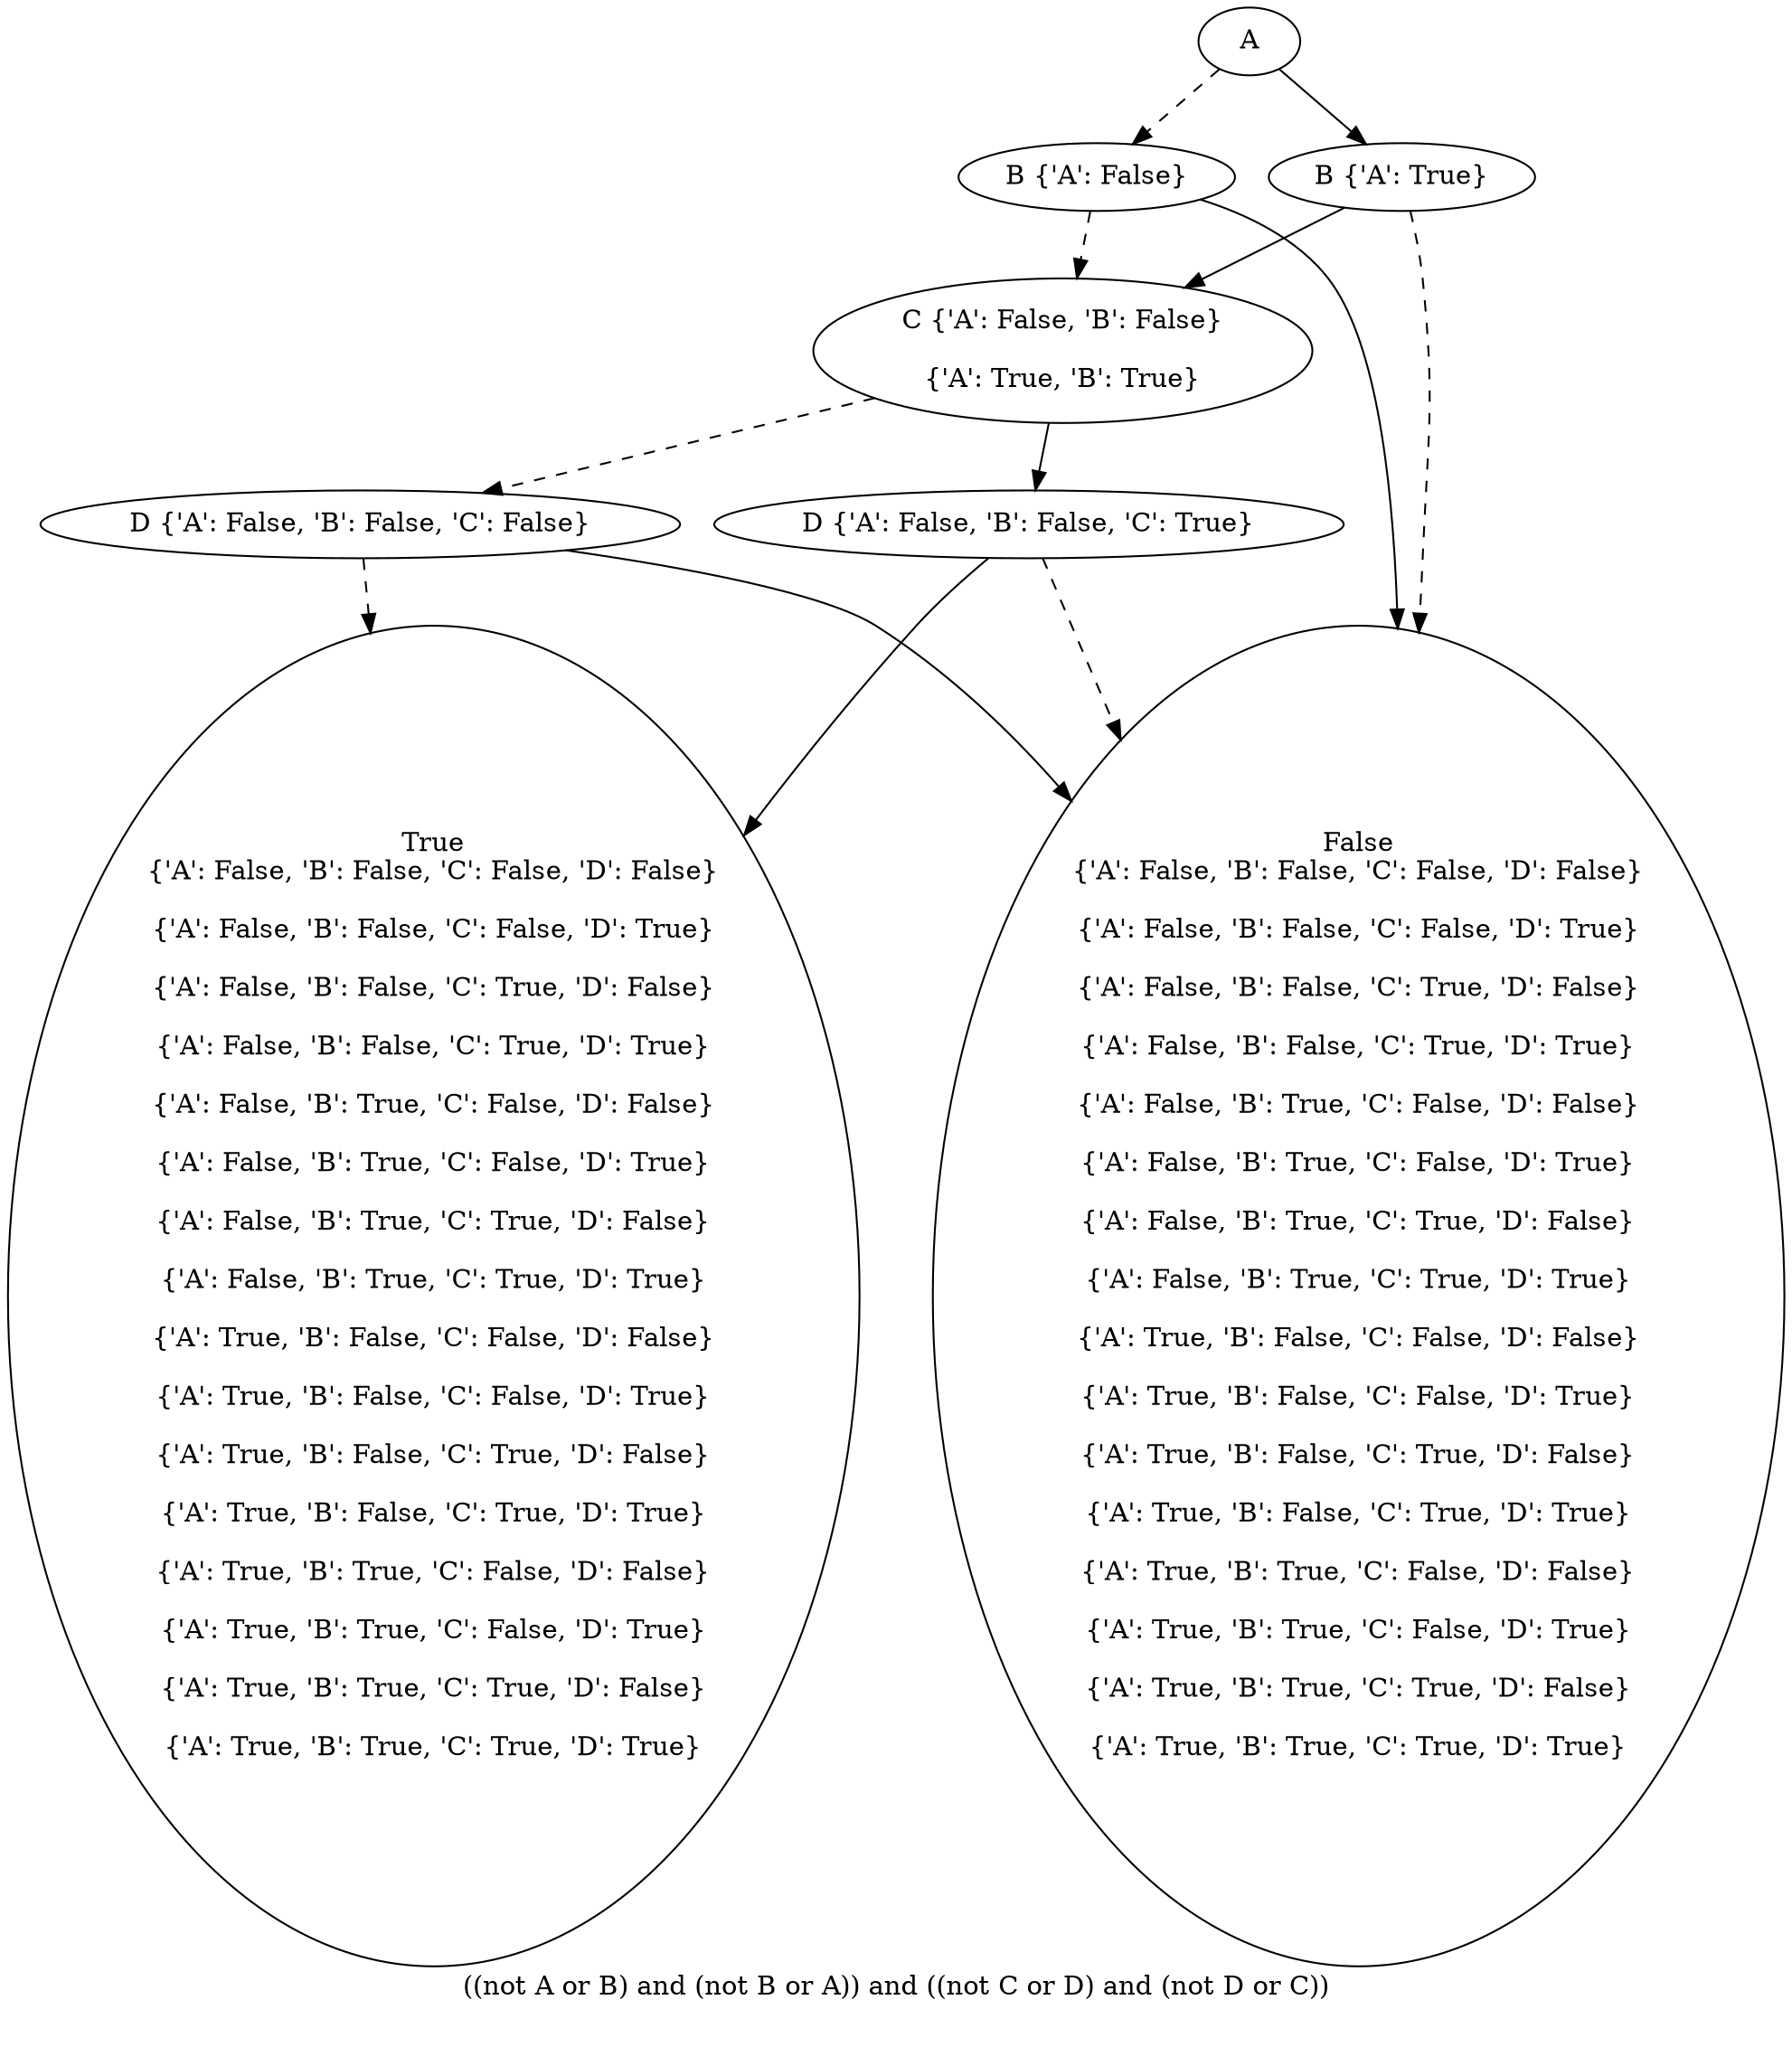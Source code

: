digraph{
label="((not A or B) and (not B or A)) and ((not C or D) and (not D or C))\n\n"
2144849805584[label=A]2144849805648[label="B {'A': False}"]
2144849805584 -> 2144849805648[style=dashed]
2144849805712[label="C {'A': False, 'B': False}

{'A': True, 'B': True}"]
2144849805648 -> 2144849805712[style=dashed]
2144849805776[label="D {'A': False, 'B': False, 'C': False}"]
2144849805712 -> 2144849805776[style=dashed]
2144849805456[label="True
{'A': False, 'B': False, 'C': False, 'D': False}

{'A': False, 'B': False, 'C': False, 'D': True}

{'A': False, 'B': False, 'C': True, 'D': False}

{'A': False, 'B': False, 'C': True, 'D': True}

{'A': False, 'B': True, 'C': False, 'D': False}

{'A': False, 'B': True, 'C': False, 'D': True}

{'A': False, 'B': True, 'C': True, 'D': False}

{'A': False, 'B': True, 'C': True, 'D': True}

{'A': True, 'B': False, 'C': False, 'D': False}

{'A': True, 'B': False, 'C': False, 'D': True}

{'A': True, 'B': False, 'C': True, 'D': False}

{'A': True, 'B': False, 'C': True, 'D': True}

{'A': True, 'B': True, 'C': False, 'D': False}

{'A': True, 'B': True, 'C': False, 'D': True}

{'A': True, 'B': True, 'C': True, 'D': False}

{'A': True, 'B': True, 'C': True, 'D': True}"]
2144849805776 -> 2144849805456[style=dashed]
2144849871504[label="False
{'A': False, 'B': False, 'C': False, 'D': False}

{'A': False, 'B': False, 'C': False, 'D': True}

{'A': False, 'B': False, 'C': True, 'D': False}

{'A': False, 'B': False, 'C': True, 'D': True}

{'A': False, 'B': True, 'C': False, 'D': False}

{'A': False, 'B': True, 'C': False, 'D': True}

{'A': False, 'B': True, 'C': True, 'D': False}

{'A': False, 'B': True, 'C': True, 'D': True}

{'A': True, 'B': False, 'C': False, 'D': False}

{'A': True, 'B': False, 'C': False, 'D': True}

{'A': True, 'B': False, 'C': True, 'D': False}

{'A': True, 'B': False, 'C': True, 'D': True}

{'A': True, 'B': True, 'C': False, 'D': False}

{'A': True, 'B': True, 'C': False, 'D': True}

{'A': True, 'B': True, 'C': True, 'D': False}

{'A': True, 'B': True, 'C': True, 'D': True}"]
2144849805776 -> 2144849871504
2144849807760[label="D {'A': False, 'B': False, 'C': True}"]
2144849805712 -> 2144849807760
2144849871504[label="False
{'A': False, 'B': False, 'C': False, 'D': False}

{'A': False, 'B': False, 'C': False, 'D': True}

{'A': False, 'B': False, 'C': True, 'D': False}

{'A': False, 'B': False, 'C': True, 'D': True}

{'A': False, 'B': True, 'C': False, 'D': False}

{'A': False, 'B': True, 'C': False, 'D': True}

{'A': False, 'B': True, 'C': True, 'D': False}

{'A': False, 'B': True, 'C': True, 'D': True}

{'A': True, 'B': False, 'C': False, 'D': False}

{'A': True, 'B': False, 'C': False, 'D': True}

{'A': True, 'B': False, 'C': True, 'D': False}

{'A': True, 'B': False, 'C': True, 'D': True}

{'A': True, 'B': True, 'C': False, 'D': False}

{'A': True, 'B': True, 'C': False, 'D': True}

{'A': True, 'B': True, 'C': True, 'D': False}

{'A': True, 'B': True, 'C': True, 'D': True}"]
2144849807760 -> 2144849871504[style=dashed]
2144849805456[label="True
{'A': False, 'B': False, 'C': False, 'D': False}

{'A': False, 'B': False, 'C': False, 'D': True}

{'A': False, 'B': False, 'C': True, 'D': False}

{'A': False, 'B': False, 'C': True, 'D': True}

{'A': False, 'B': True, 'C': False, 'D': False}

{'A': False, 'B': True, 'C': False, 'D': True}

{'A': False, 'B': True, 'C': True, 'D': False}

{'A': False, 'B': True, 'C': True, 'D': True}

{'A': True, 'B': False, 'C': False, 'D': False}

{'A': True, 'B': False, 'C': False, 'D': True}

{'A': True, 'B': False, 'C': True, 'D': False}

{'A': True, 'B': False, 'C': True, 'D': True}

{'A': True, 'B': True, 'C': False, 'D': False}

{'A': True, 'B': True, 'C': False, 'D': True}

{'A': True, 'B': True, 'C': True, 'D': False}

{'A': True, 'B': True, 'C': True, 'D': True}"]
2144849807760 -> 2144849805456
2144849871504[label="False
{'A': False, 'B': False, 'C': False, 'D': False}

{'A': False, 'B': False, 'C': False, 'D': True}

{'A': False, 'B': False, 'C': True, 'D': False}

{'A': False, 'B': False, 'C': True, 'D': True}

{'A': False, 'B': True, 'C': False, 'D': False}

{'A': False, 'B': True, 'C': False, 'D': True}

{'A': False, 'B': True, 'C': True, 'D': False}

{'A': False, 'B': True, 'C': True, 'D': True}

{'A': True, 'B': False, 'C': False, 'D': False}

{'A': True, 'B': False, 'C': False, 'D': True}

{'A': True, 'B': False, 'C': True, 'D': False}

{'A': True, 'B': False, 'C': True, 'D': True}

{'A': True, 'B': True, 'C': False, 'D': False}

{'A': True, 'B': True, 'C': False, 'D': True}

{'A': True, 'B': True, 'C': True, 'D': False}

{'A': True, 'B': True, 'C': True, 'D': True}"]
2144849805648 -> 2144849871504
2144849963152[label="B {'A': True}"]
2144849805584 -> 2144849963152
2144849871504[label="False
{'A': False, 'B': False, 'C': False, 'D': False}

{'A': False, 'B': False, 'C': False, 'D': True}

{'A': False, 'B': False, 'C': True, 'D': False}

{'A': False, 'B': False, 'C': True, 'D': True}

{'A': False, 'B': True, 'C': False, 'D': False}

{'A': False, 'B': True, 'C': False, 'D': True}

{'A': False, 'B': True, 'C': True, 'D': False}

{'A': False, 'B': True, 'C': True, 'D': True}

{'A': True, 'B': False, 'C': False, 'D': False}

{'A': True, 'B': False, 'C': False, 'D': True}

{'A': True, 'B': False, 'C': True, 'D': False}

{'A': True, 'B': False, 'C': True, 'D': True}

{'A': True, 'B': True, 'C': False, 'D': False}

{'A': True, 'B': True, 'C': False, 'D': True}

{'A': True, 'B': True, 'C': True, 'D': False}

{'A': True, 'B': True, 'C': True, 'D': True}"]
2144849963152 -> 2144849871504[style=dashed]
2144849805712[label="C {'A': False, 'B': False}

{'A': True, 'B': True}"]
2144849963152 -> 2144849805712
}